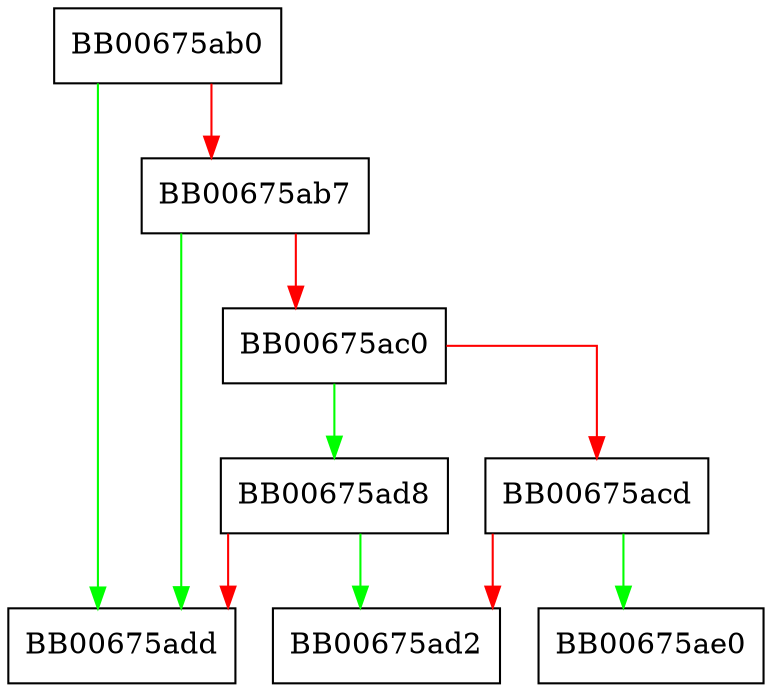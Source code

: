 digraph X509_LOOKUP_by_subject_ex {
  node [shape="box"];
  graph [splines=ortho];
  BB00675ab0 -> BB00675add [color="green"];
  BB00675ab0 -> BB00675ab7 [color="red"];
  BB00675ab7 -> BB00675add [color="green"];
  BB00675ab7 -> BB00675ac0 [color="red"];
  BB00675ac0 -> BB00675ad8 [color="green"];
  BB00675ac0 -> BB00675acd [color="red"];
  BB00675acd -> BB00675ae0 [color="green"];
  BB00675acd -> BB00675ad2 [color="red"];
  BB00675ad8 -> BB00675ad2 [color="green"];
  BB00675ad8 -> BB00675add [color="red"];
}